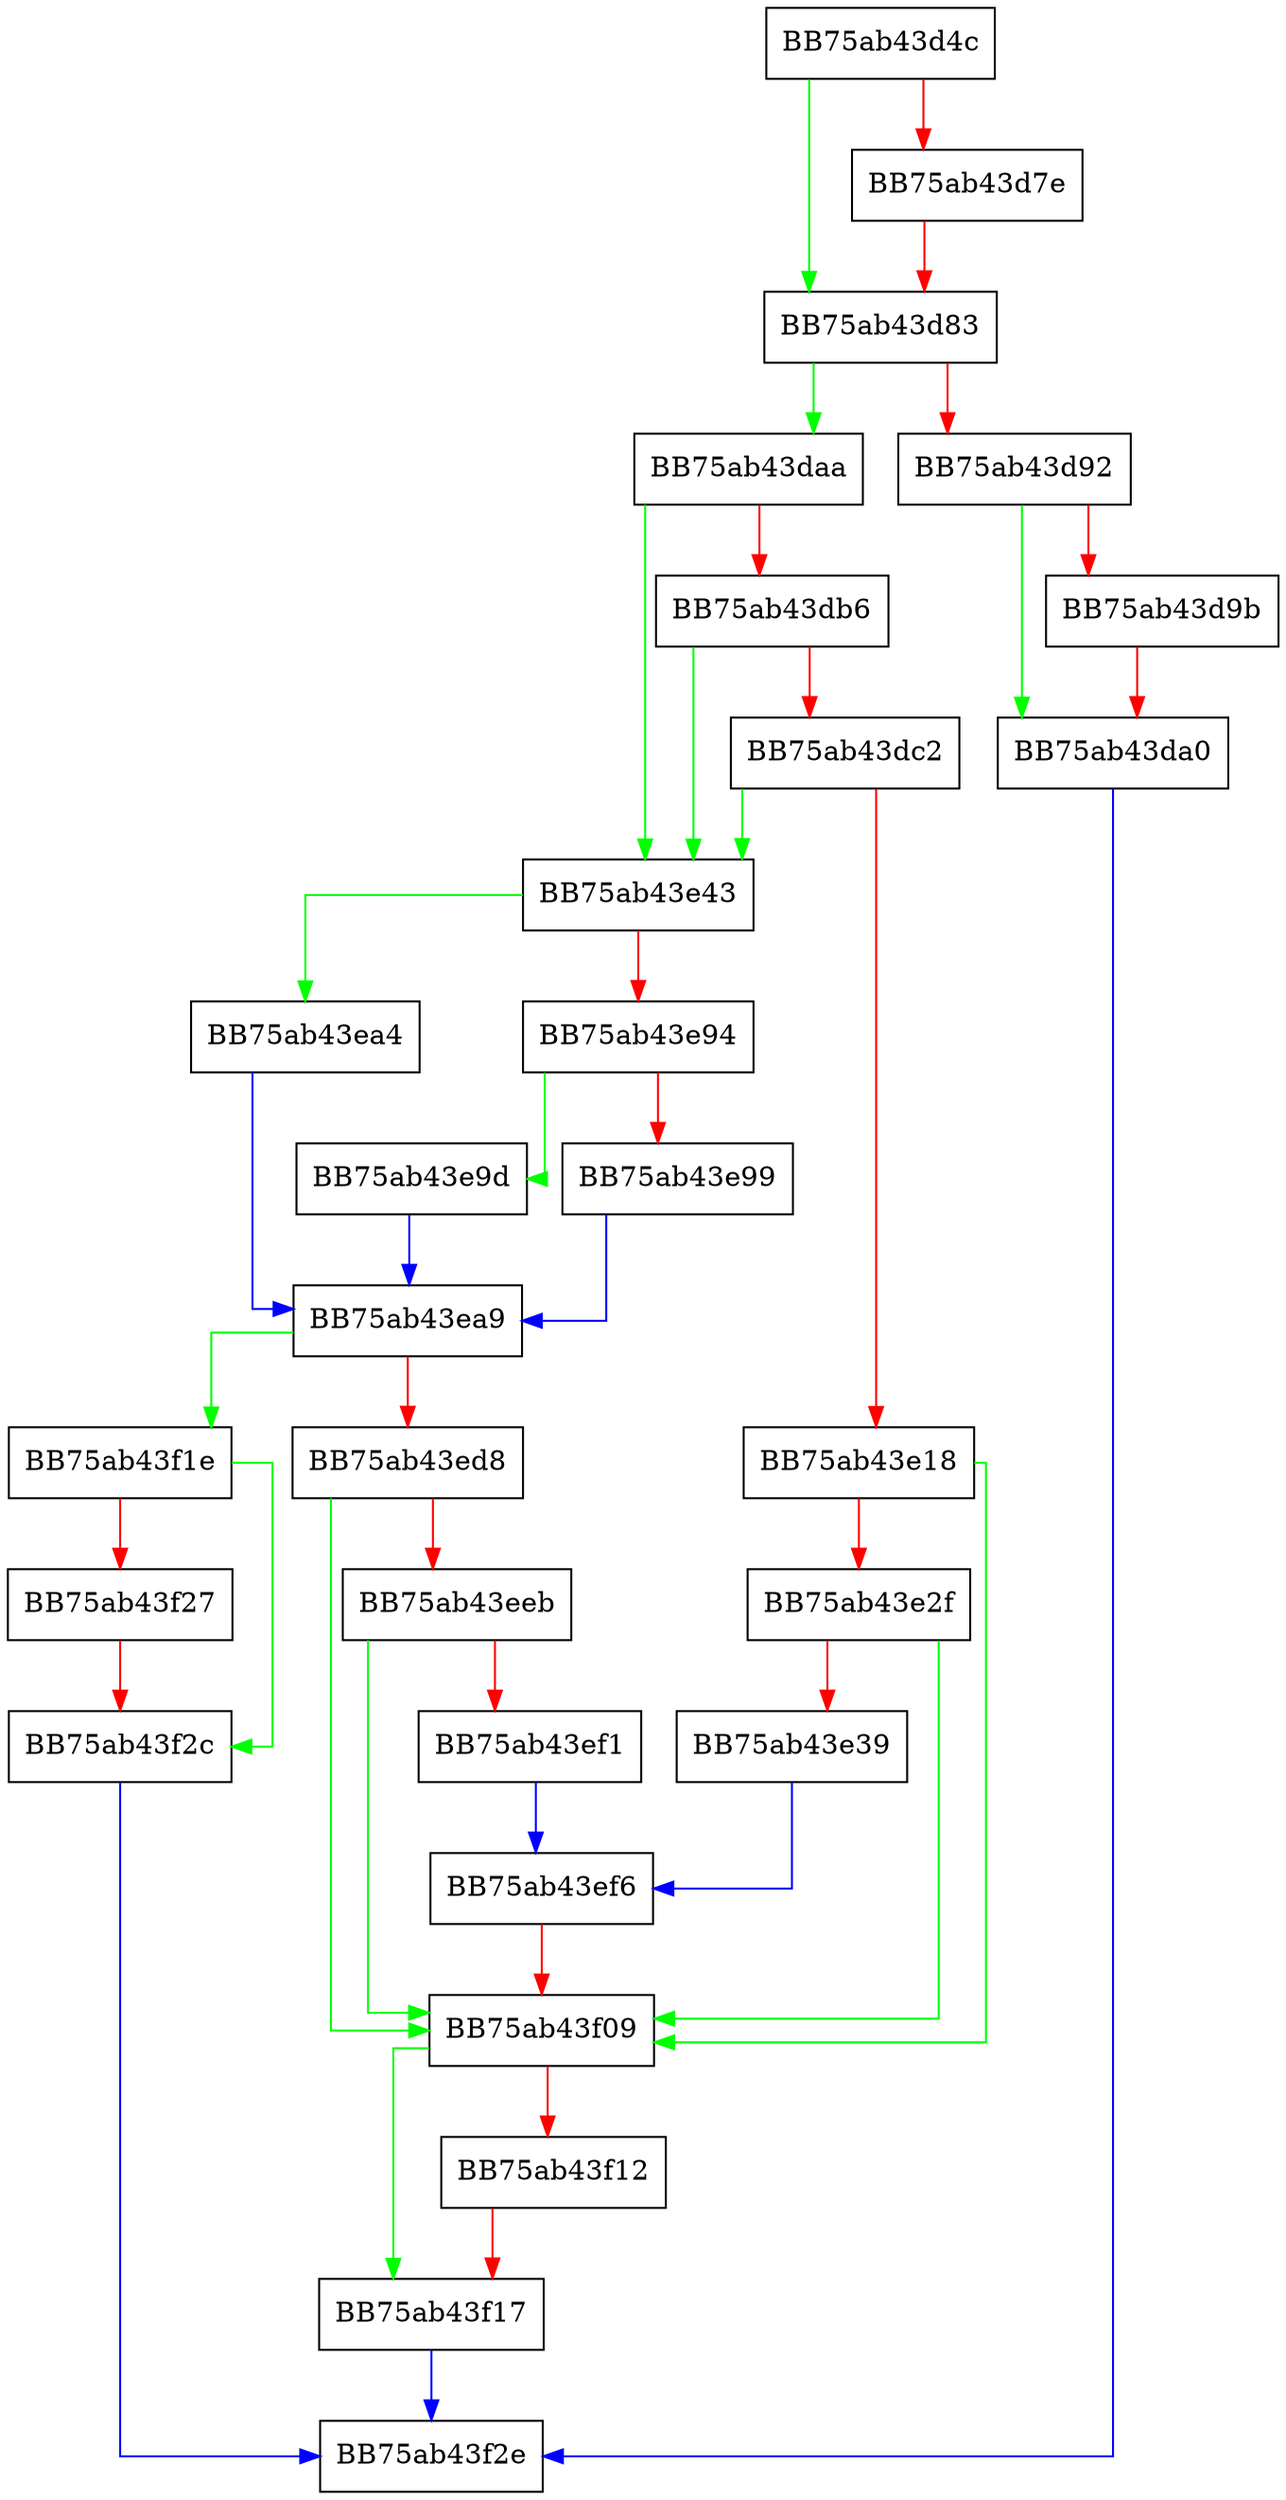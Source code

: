 digraph RequestSampleSubmission {
  node [shape="box"];
  graph [splines=ortho];
  BB75ab43d4c -> BB75ab43d83 [color="green"];
  BB75ab43d4c -> BB75ab43d7e [color="red"];
  BB75ab43d7e -> BB75ab43d83 [color="red"];
  BB75ab43d83 -> BB75ab43daa [color="green"];
  BB75ab43d83 -> BB75ab43d92 [color="red"];
  BB75ab43d92 -> BB75ab43da0 [color="green"];
  BB75ab43d92 -> BB75ab43d9b [color="red"];
  BB75ab43d9b -> BB75ab43da0 [color="red"];
  BB75ab43da0 -> BB75ab43f2e [color="blue"];
  BB75ab43daa -> BB75ab43e43 [color="green"];
  BB75ab43daa -> BB75ab43db6 [color="red"];
  BB75ab43db6 -> BB75ab43e43 [color="green"];
  BB75ab43db6 -> BB75ab43dc2 [color="red"];
  BB75ab43dc2 -> BB75ab43e43 [color="green"];
  BB75ab43dc2 -> BB75ab43e18 [color="red"];
  BB75ab43e18 -> BB75ab43f09 [color="green"];
  BB75ab43e18 -> BB75ab43e2f [color="red"];
  BB75ab43e2f -> BB75ab43f09 [color="green"];
  BB75ab43e2f -> BB75ab43e39 [color="red"];
  BB75ab43e39 -> BB75ab43ef6 [color="blue"];
  BB75ab43e43 -> BB75ab43ea4 [color="green"];
  BB75ab43e43 -> BB75ab43e94 [color="red"];
  BB75ab43e94 -> BB75ab43e9d [color="green"];
  BB75ab43e94 -> BB75ab43e99 [color="red"];
  BB75ab43e99 -> BB75ab43ea9 [color="blue"];
  BB75ab43e9d -> BB75ab43ea9 [color="blue"];
  BB75ab43ea4 -> BB75ab43ea9 [color="blue"];
  BB75ab43ea9 -> BB75ab43f1e [color="green"];
  BB75ab43ea9 -> BB75ab43ed8 [color="red"];
  BB75ab43ed8 -> BB75ab43f09 [color="green"];
  BB75ab43ed8 -> BB75ab43eeb [color="red"];
  BB75ab43eeb -> BB75ab43f09 [color="green"];
  BB75ab43eeb -> BB75ab43ef1 [color="red"];
  BB75ab43ef1 -> BB75ab43ef6 [color="blue"];
  BB75ab43ef6 -> BB75ab43f09 [color="red"];
  BB75ab43f09 -> BB75ab43f17 [color="green"];
  BB75ab43f09 -> BB75ab43f12 [color="red"];
  BB75ab43f12 -> BB75ab43f17 [color="red"];
  BB75ab43f17 -> BB75ab43f2e [color="blue"];
  BB75ab43f1e -> BB75ab43f2c [color="green"];
  BB75ab43f1e -> BB75ab43f27 [color="red"];
  BB75ab43f27 -> BB75ab43f2c [color="red"];
  BB75ab43f2c -> BB75ab43f2e [color="blue"];
}